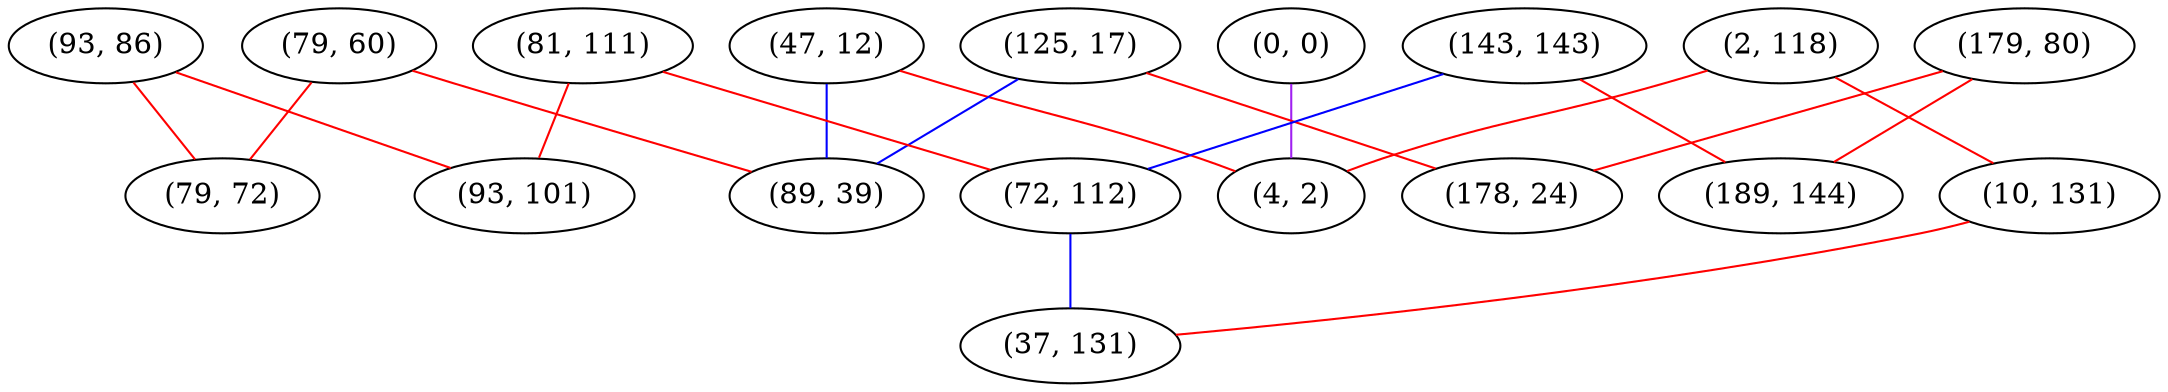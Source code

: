 graph "" {
"(47, 12)";
"(79, 60)";
"(0, 0)";
"(125, 17)";
"(179, 80)";
"(178, 24)";
"(81, 111)";
"(93, 86)";
"(2, 118)";
"(79, 72)";
"(143, 143)";
"(89, 39)";
"(4, 2)";
"(72, 112)";
"(10, 131)";
"(93, 101)";
"(189, 144)";
"(37, 131)";
"(47, 12)" -- "(4, 2)"  [color=red, key=0, weight=1];
"(47, 12)" -- "(89, 39)"  [color=blue, key=0, weight=3];
"(79, 60)" -- "(79, 72)"  [color=red, key=0, weight=1];
"(79, 60)" -- "(89, 39)"  [color=red, key=0, weight=1];
"(0, 0)" -- "(4, 2)"  [color=purple, key=0, weight=4];
"(125, 17)" -- "(178, 24)"  [color=red, key=0, weight=1];
"(125, 17)" -- "(89, 39)"  [color=blue, key=0, weight=3];
"(179, 80)" -- "(178, 24)"  [color=red, key=0, weight=1];
"(179, 80)" -- "(189, 144)"  [color=red, key=0, weight=1];
"(81, 111)" -- "(72, 112)"  [color=red, key=0, weight=1];
"(81, 111)" -- "(93, 101)"  [color=red, key=0, weight=1];
"(93, 86)" -- "(79, 72)"  [color=red, key=0, weight=1];
"(93, 86)" -- "(93, 101)"  [color=red, key=0, weight=1];
"(2, 118)" -- "(4, 2)"  [color=red, key=0, weight=1];
"(2, 118)" -- "(10, 131)"  [color=red, key=0, weight=1];
"(143, 143)" -- "(72, 112)"  [color=blue, key=0, weight=3];
"(143, 143)" -- "(189, 144)"  [color=red, key=0, weight=1];
"(72, 112)" -- "(37, 131)"  [color=blue, key=0, weight=3];
"(10, 131)" -- "(37, 131)"  [color=red, key=0, weight=1];
}
